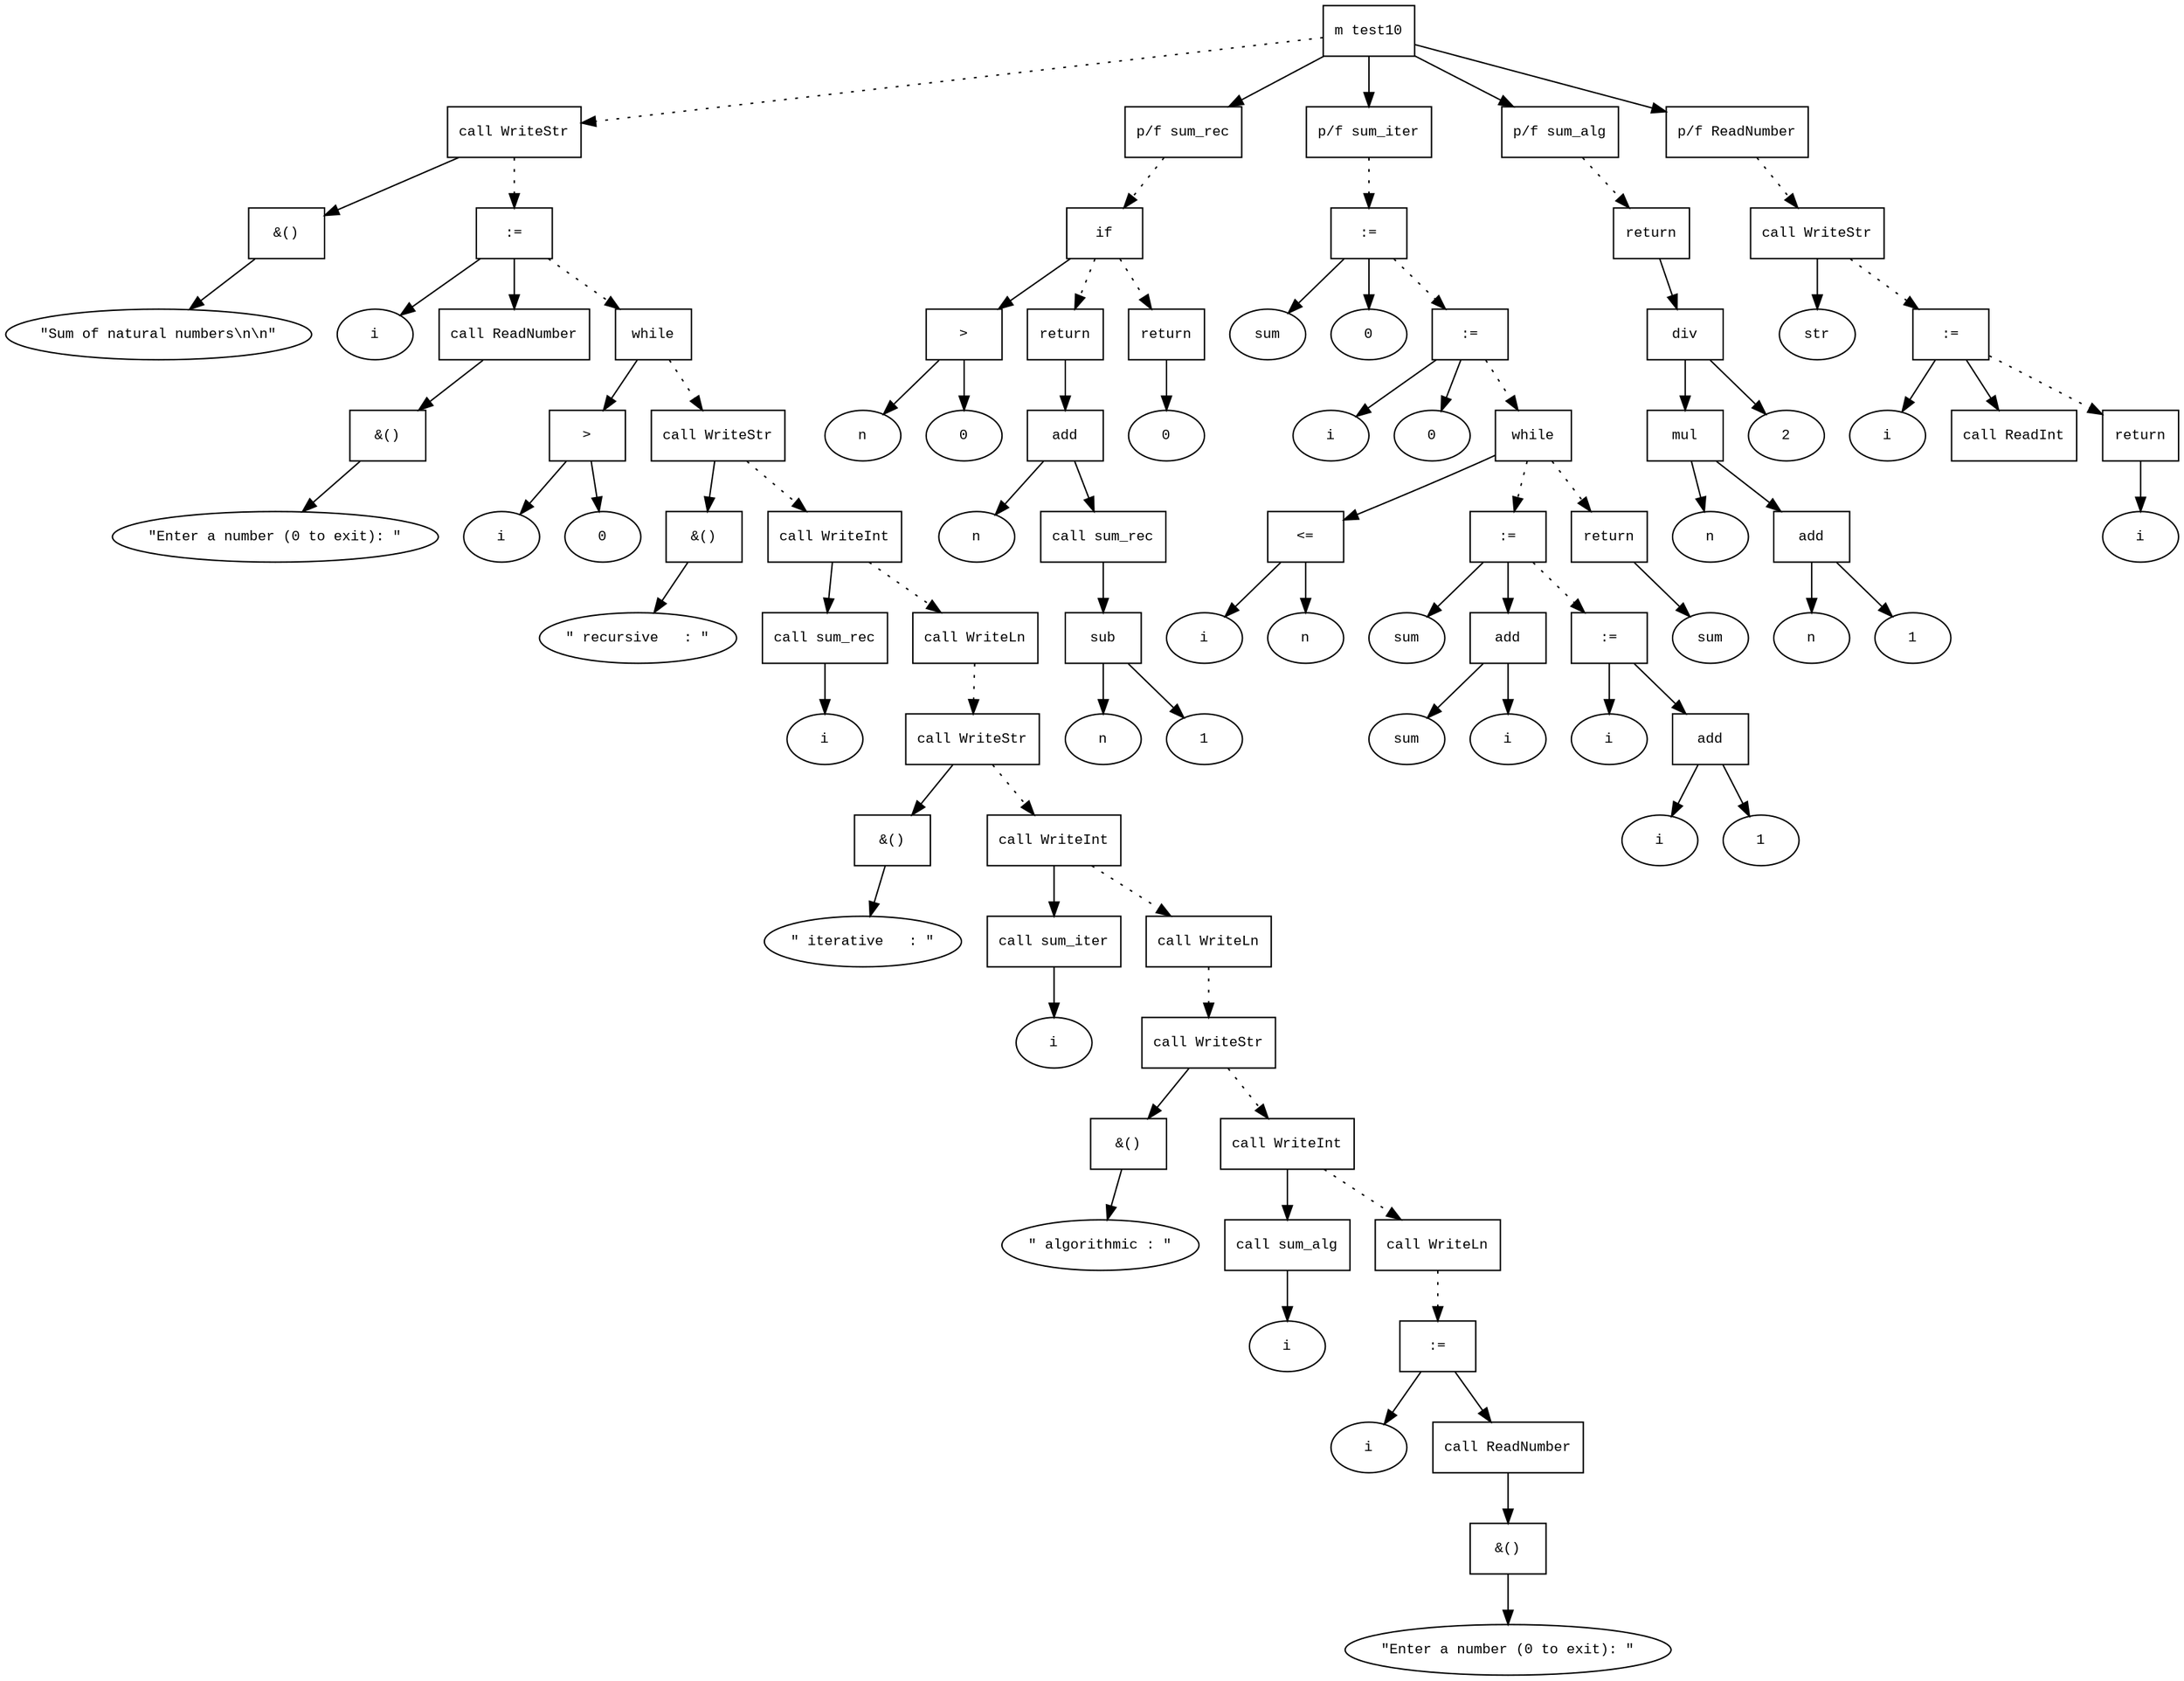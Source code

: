 digraph AST {
  graph [fontname="Times New Roman",fontsize=10];
  node  [fontname="Courier New",fontsize=10];
  edge  [fontname="Times New Roman",fontsize=10];

  node0 [label="m test10",shape=box];
  node67 [label="call WriteStr",shape=box];
  node69 [label="&()",shape=box];
  node68 [label="\"Sum of natural numbers\\n\\n\"",shape=ellipse];
  node69->node68;
  node67->node69;
  node0 -> node67 [style=dotted];
  node75 [label=":=",shape=box];
  node71 [label="i",shape=ellipse];
  node75->node71;
  node72 [label="call ReadNumber",shape=box];
  node74 [label="&()",shape=box];
  node73 [label="\"Enter a number (0 to exit): \"",shape=ellipse];
  node74->node73;
  node72->node74;
  node75->node72;
  node67 -> node75 [style=dotted];
  node114 [label="while",shape=box];
  node78 [label=">",shape=box];
  node76 [label="i",shape=ellipse];
  node78->node76;
  node77 [label="0",shape=ellipse];
  node78->node77;
  node114->node78;
  node79 [label="call WriteStr",shape=box];
  node81 [label="&()",shape=box];
  node80 [label="\" recursive   : \"",shape=ellipse];
  node81->node80;
  node79->node81;
  node114 -> node79 [style=dotted];
  node83 [label="call WriteInt",shape=box];
  node84 [label="call sum_rec",shape=box];
  node85 [label="i",shape=ellipse];
  node84->node85;
  node83->node84;
  node79 -> node83 [style=dotted];
  node87 [label="call WriteLn",shape=box];
  node83 -> node87 [style=dotted];
  node89 [label="call WriteStr",shape=box];
  node91 [label="&()",shape=box];
  node90 [label="\" iterative   : \"",shape=ellipse];
  node91->node90;
  node89->node91;
  node87 -> node89 [style=dotted];
  node93 [label="call WriteInt",shape=box];
  node94 [label="call sum_iter",shape=box];
  node95 [label="i",shape=ellipse];
  node94->node95;
  node93->node94;
  node89 -> node93 [style=dotted];
  node97 [label="call WriteLn",shape=box];
  node93 -> node97 [style=dotted];
  node99 [label="call WriteStr",shape=box];
  node101 [label="&()",shape=box];
  node100 [label="\" algorithmic : \"",shape=ellipse];
  node101->node100;
  node99->node101;
  node97 -> node99 [style=dotted];
  node103 [label="call WriteInt",shape=box];
  node104 [label="call sum_alg",shape=box];
  node105 [label="i",shape=ellipse];
  node104->node105;
  node103->node104;
  node99 -> node103 [style=dotted];
  node107 [label="call WriteLn",shape=box];
  node103 -> node107 [style=dotted];
  node113 [label=":=",shape=box];
  node109 [label="i",shape=ellipse];
  node113->node109;
  node110 [label="call ReadNumber",shape=box];
  node112 [label="&()",shape=box];
  node111 [label="\"Enter a number (0 to exit): \"",shape=ellipse];
  node112->node111;
  node110->node112;
  node113->node110;
  node107 -> node113 [style=dotted];
  node75 -> node114 [style=dotted];
  node2 [label="p/f sum_rec",shape=box];
  node17 [label="if",shape=box];
  node7 [label=">",shape=box];
  node5 [label="n",shape=ellipse];
  node7->node5;
  node6 [label="0",shape=ellipse];
  node7->node6;
  node17->node7;
  node14 [label="return",shape=box];
  node13 [label="add",shape=box];
  node8 [label="n",shape=ellipse];
  node13->node8;
  node9 [label="call sum_rec",shape=box];
  node12 [label="sub",shape=box];
  node10 [label="n",shape=ellipse];
  node12->node10;
  node11 [label="1",shape=ellipse];
  node12->node11;
  node9->node12;
  node13->node9;
  node14->node13;
  node17 -> node14 [style=dotted];
  node16 [label="return",shape=box];
  node15 [label="0",shape=ellipse];
  node16->node15;
  node17 -> node16 [style=dotted];
  node2 -> node17 [style=dotted];
  node0 -> node2;
  node18 [label="p/f sum_iter",shape=box];
  node24 [label=":=",shape=box];
  node22 [label="sum",shape=ellipse];
  node24->node22;
  node23 [label="0",shape=ellipse];
  node24->node23;
  node18 -> node24 [style=dotted];
  node27 [label=":=",shape=box];
  node25 [label="i",shape=ellipse];
  node27->node25;
  node26 [label="0",shape=ellipse];
  node27->node26;
  node24 -> node27 [style=dotted];
  node41 [label="while",shape=box];
  node30 [label="<=",shape=box];
  node28 [label="i",shape=ellipse];
  node30->node28;
  node29 [label="n",shape=ellipse];
  node30->node29;
  node41->node30;
  node35 [label=":=",shape=box];
  node31 [label="sum",shape=ellipse];
  node35->node31;
  node34 [label="add",shape=box];
  node32 [label="sum",shape=ellipse];
  node34->node32;
  node33 [label="i",shape=ellipse];
  node34->node33;
  node35->node34;
  node41 -> node35 [style=dotted];
  node40 [label=":=",shape=box];
  node36 [label="i",shape=ellipse];
  node40->node36;
  node39 [label="add",shape=box];
  node37 [label="i",shape=ellipse];
  node39->node37;
  node38 [label="1",shape=ellipse];
  node39->node38;
  node40->node39;
  node35 -> node40 [style=dotted];
  node27 -> node41 [style=dotted];
  node43 [label="return",shape=box];
  node42 [label="sum",shape=ellipse];
  node43->node42;
  node41 -> node43 [style=dotted];
  node0 -> node18;
  node44 [label="p/f sum_alg",shape=box];
  node54 [label="return",shape=box];
  node53 [label="div",shape=box];
  node51 [label="mul",shape=box];
  node47 [label="n",shape=ellipse];
  node51->node47;
  node50 [label="add",shape=box];
  node48 [label="n",shape=ellipse];
  node50->node48;
  node49 [label="1",shape=ellipse];
  node50->node49;
  node51->node50;
  node53->node51;
  node52 [label="2",shape=ellipse];
  node53->node52;
  node54->node53;
  node44 -> node54 [style=dotted];
  node0 -> node44;
  node55 [label="p/f ReadNumber",shape=box];
  node59 [label="call WriteStr",shape=box];
  node60 [label="str",shape=ellipse];
  node59->node60;
  node55 -> node59 [style=dotted];
  node64 [label=":=",shape=box];
  node62 [label="i",shape=ellipse];
  node64->node62;
  node63 [label="call ReadInt",shape=box];
  node64->node63;
  node59 -> node64 [style=dotted];
  node66 [label="return",shape=box];
  node65 [label="i",shape=ellipse];
  node66->node65;
  node64 -> node66 [style=dotted];
  node0 -> node55;
}
